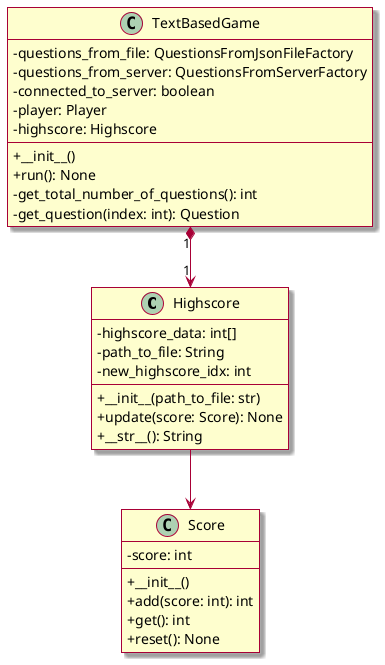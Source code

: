 @startuml
hide empty members
skin rose
skinparam classAttributeIconSize 0

class Highscore {
    - highscore_data: int[]
    - path_to_file: String
    - new_highscore_idx: int
    + __init__(path_to_file: str)
    + update(score: Score): None
    + __str__(): String
}

class Score {
    - score: int
    + __init__()
    + add(score: int): int
    + get(): int
    + reset(): None
}

class TextBasedGame {
    - questions_from_file: QuestionsFromJsonFileFactory
    - questions_from_server: QuestionsFromServerFactory
    - connected_to_server: boolean
    - player: Player
    - highscore: Highscore
    + __init__()
    + run(): None
    - get_total_number_of_questions(): int
    - get_question(index: int): Question

}

Highscore --> Score
TextBasedGame "1" *--> "1" Highscore

@enduml